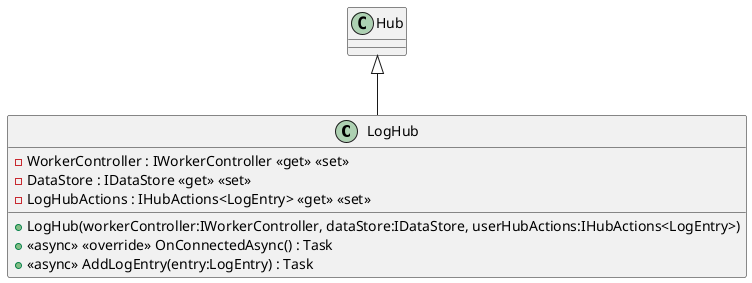 @startuml
class LogHub {
    - WorkerController : IWorkerController <<get>> <<set>>
    - DataStore : IDataStore <<get>> <<set>>
    - LogHubActions : IHubActions<LogEntry> <<get>> <<set>>
    + LogHub(workerController:IWorkerController, dataStore:IDataStore, userHubActions:IHubActions<LogEntry>)
    + <<async>> <<override>> OnConnectedAsync() : Task
    + <<async>> AddLogEntry(entry:LogEntry) : Task
}
Hub <|-- LogHub
@enduml
